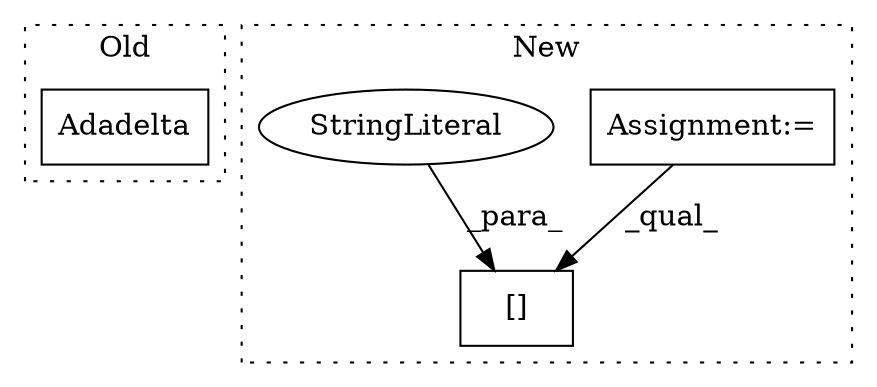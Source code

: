 digraph G {
subgraph cluster0 {
1 [label="Adadelta" a="32" s="3069" l="10" shape="box"];
label = "Old";
style="dotted";
}
subgraph cluster1 {
2 [label="[]" a="2" s="3083,3122" l="22,1" shape="box"];
3 [label="Assignment:=" a="7" s="2805" l="1" shape="box"];
4 [label="StringLiteral" a="45" s="3105" l="17" shape="ellipse"];
label = "New";
style="dotted";
}
3 -> 2 [label="_qual_"];
4 -> 2 [label="_para_"];
}